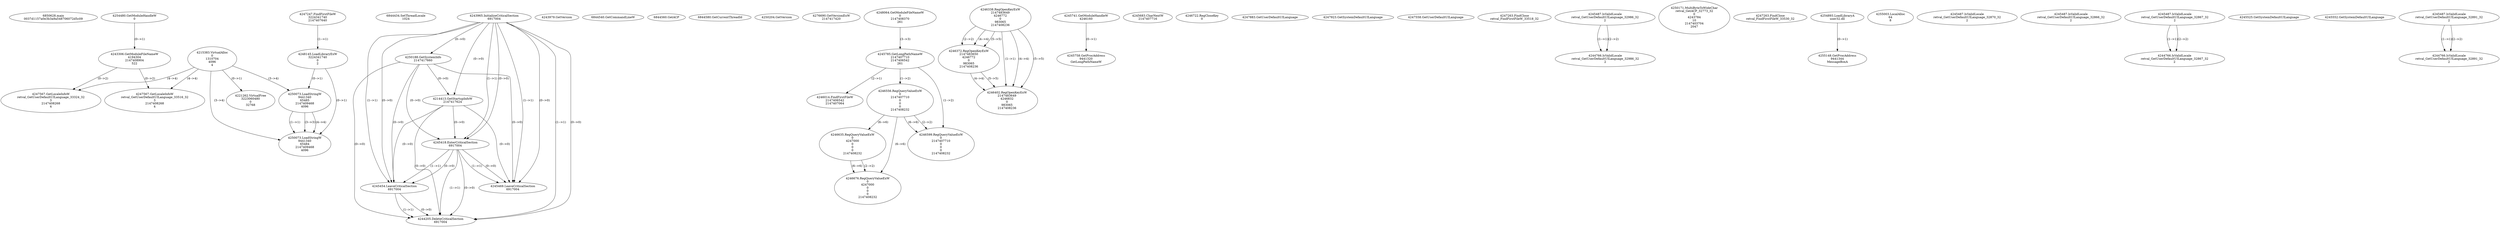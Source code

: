 // Global SCDG with merge call
digraph {
	0 [label="6850628.main
0037d1157a0e3b3a9a548706072d5c09"]
	1 [label="4254480.GetModuleHandleW
0"]
	2 [label="6844434.SetThreadLocale
1024"]
	3 [label="4243965.InitializeCriticalSection
6917004"]
	4 [label="4243979.GetVersion
"]
	5 [label="4250188.GetSystemInfo
2147417660"]
	3 -> 5 [label="(0-->0)"]
	6 [label="6844540.GetCommandLineW
"]
	7 [label="4214413.GetStartupInfoW
2147417624"]
	3 -> 7 [label="(0-->0)"]
	5 -> 7 [label="(0-->0)"]
	8 [label="6844560.GetACP
"]
	9 [label="6844580.GetCurrentThreadId
"]
	10 [label="4250204.GetVersion
"]
	11 [label="4276690.GetVersionExW
2147417420"]
	12 [label="4243306.GetModuleFileNameW
4194304
2147408904
522"]
	1 -> 12 [label="(0-->1)"]
	13 [label="4248064.GetModuleFileNameW
0
2147408370
261"]
	14 [label="4215383.VirtualAlloc
0
1310704
4096
4"]
	15 [label="4246338.RegOpenKeyExW
2147483649
4246772
0
983065
2147408236"]
	16 [label="4246372.RegOpenKeyExW
2147483650
4246772
0
983065
2147408236"]
	15 -> 16 [label="(2-->2)"]
	15 -> 16 [label="(4-->4)"]
	15 -> 16 [label="(5-->5)"]
	17 [label="4245741.GetModuleHandleW
4246160"]
	18 [label="4245758.GetProcAddress
9441320
GetLongPathNameW"]
	17 -> 18 [label="(0-->1)"]
	19 [label="4245785.GetLongPathNameW
2147407710
2147406542
261"]
	13 -> 19 [label="(3-->3)"]
	20 [label="4245683.CharNextW
2147407716"]
	21 [label="4246014.FindFirstFileW
2147406542
2147407064"]
	19 -> 21 [label="(2-->1)"]
	22 [label="4246556.RegQueryValueExW
0
2147407710
0
0
0
2147408232"]
	19 -> 22 [label="(1-->2)"]
	23 [label="4246599.RegQueryValueExW
0
2147407710
0
0
0
2147408232"]
	19 -> 23 [label="(1-->2)"]
	22 -> 23 [label="(2-->2)"]
	22 -> 23 [label="(6-->6)"]
	24 [label="4246722.RegCloseKey
0"]
	25 [label="4247883.GetUserDefaultUILanguage
"]
	26 [label="4245418.EnterCriticalSection
6917004"]
	3 -> 26 [label="(1-->1)"]
	3 -> 26 [label="(0-->0)"]
	5 -> 26 [label="(0-->0)"]
	7 -> 26 [label="(0-->0)"]
	27 [label="4245454.LeaveCriticalSection
6917004"]
	3 -> 27 [label="(1-->1)"]
	26 -> 27 [label="(1-->1)"]
	3 -> 27 [label="(0-->0)"]
	5 -> 27 [label="(0-->0)"]
	7 -> 27 [label="(0-->0)"]
	26 -> 27 [label="(0-->0)"]
	28 [label="4247923.GetSystemDefaultUILanguage
"]
	29 [label="4247558.GetUserDefaultUILanguage
"]
	30 [label="4247567.GetLocaleInfoW
retval_GetUserDefaultUILanguage_33516_32
3
2147408268
4"]
	12 -> 30 [label="(0-->2)"]
	14 -> 30 [label="(4-->4)"]
	31 [label="4247247.FindFirstFileW
3224341740
2147407640"]
	32 [label="4247263.FindClose
retval_FindFirstFileW_33518_32"]
	33 [label="4248145.LoadLibraryExW
3224341740
0
2"]
	31 -> 33 [label="(1-->1)"]
	34 [label="4250073.LoadStringW
9441340
65485
2147409468
4096"]
	33 -> 34 [label="(0-->1)"]
	14 -> 34 [label="(3-->4)"]
	35 [label="4246635.RegQueryValueExW
0
4247000
0
0
0
2147408232"]
	22 -> 35 [label="(6-->6)"]
	36 [label="4245469.LeaveCriticalSection
6917004"]
	3 -> 36 [label="(1-->1)"]
	26 -> 36 [label="(1-->1)"]
	3 -> 36 [label="(0-->0)"]
	5 -> 36 [label="(0-->0)"]
	7 -> 36 [label="(0-->0)"]
	26 -> 36 [label="(0-->0)"]
	37 [label="4245487.IsValidLocale
retval_GetUserDefaultUILanguage_32986_32
2"]
	38 [label="4250171.MultiByteToWideChar
retval_GetACP_32773_32
0
4243784
10
2147403704
2047"]
	39 [label="4250073.LoadStringW
9441340
65484
2147409468
4096"]
	33 -> 39 [label="(0-->1)"]
	34 -> 39 [label="(1-->1)"]
	34 -> 39 [label="(3-->3)"]
	14 -> 39 [label="(3-->4)"]
	34 -> 39 [label="(4-->4)"]
	40 [label="4246676.RegQueryValueExW
0
4247000
0
0
0
2147408232"]
	35 -> 40 [label="(2-->2)"]
	22 -> 40 [label="(6-->6)"]
	35 -> 40 [label="(6-->6)"]
	41 [label="4247567.GetLocaleInfoW
retval_GetUserDefaultUILanguage_33324_32
3
2147408268
4"]
	12 -> 41 [label="(0-->2)"]
	14 -> 41 [label="(4-->4)"]
	42 [label="4247263.FindClose
retval_FindFirstFileW_33530_32"]
	43 [label="4254893.LoadLibraryA
user32.dll"]
	44 [label="4255003.LocalAlloc
64
8"]
	45 [label="4255148.GetProcAddress
9441344
MessageBoxA"]
	43 -> 45 [label="(0-->1)"]
	46 [label="4244205.DeleteCriticalSection
6917004"]
	3 -> 46 [label="(1-->1)"]
	26 -> 46 [label="(1-->1)"]
	27 -> 46 [label="(1-->1)"]
	3 -> 46 [label="(0-->0)"]
	5 -> 46 [label="(0-->0)"]
	7 -> 46 [label="(0-->0)"]
	26 -> 46 [label="(0-->0)"]
	27 -> 46 [label="(0-->0)"]
	47 [label="4221262.VirtualFree
3223060480
0
32768"]
	14 -> 47 [label="(0-->1)"]
	48 [label="4246402.RegOpenKeyExW
2147483649
4246832
0
983065
2147408236"]
	15 -> 48 [label="(1-->1)"]
	15 -> 48 [label="(4-->4)"]
	16 -> 48 [label="(4-->4)"]
	15 -> 48 [label="(5-->5)"]
	16 -> 48 [label="(5-->5)"]
	49 [label="4245487.IsValidLocale
retval_GetUserDefaultUILanguage_32870_32
2"]
	50 [label="4245487.IsValidLocale
retval_GetUserDefaultUILanguage_32866_32
2"]
	51 [label="4245487.IsValidLocale
retval_GetUserDefaultUILanguage_32867_32
2"]
	52 [label="4244766.IsValidLocale
retval_GetUserDefaultUILanguage_32867_32
2"]
	51 -> 52 [label="(1-->1)"]
	51 -> 52 [label="(2-->2)"]
	53 [label="4245525.GetSystemDefaultUILanguage
"]
	54 [label="4245552.GetSystemDefaultUILanguage
"]
	55 [label="4245487.IsValidLocale
retval_GetUserDefaultUILanguage_32891_32
2"]
	56 [label="4244766.IsValidLocale
retval_GetUserDefaultUILanguage_32891_32
2"]
	55 -> 56 [label="(1-->1)"]
	55 -> 56 [label="(2-->2)"]
	57 [label="4244766.IsValidLocale
retval_GetUserDefaultUILanguage_32986_32
2"]
	37 -> 57 [label="(1-->1)"]
	37 -> 57 [label="(2-->2)"]
}
